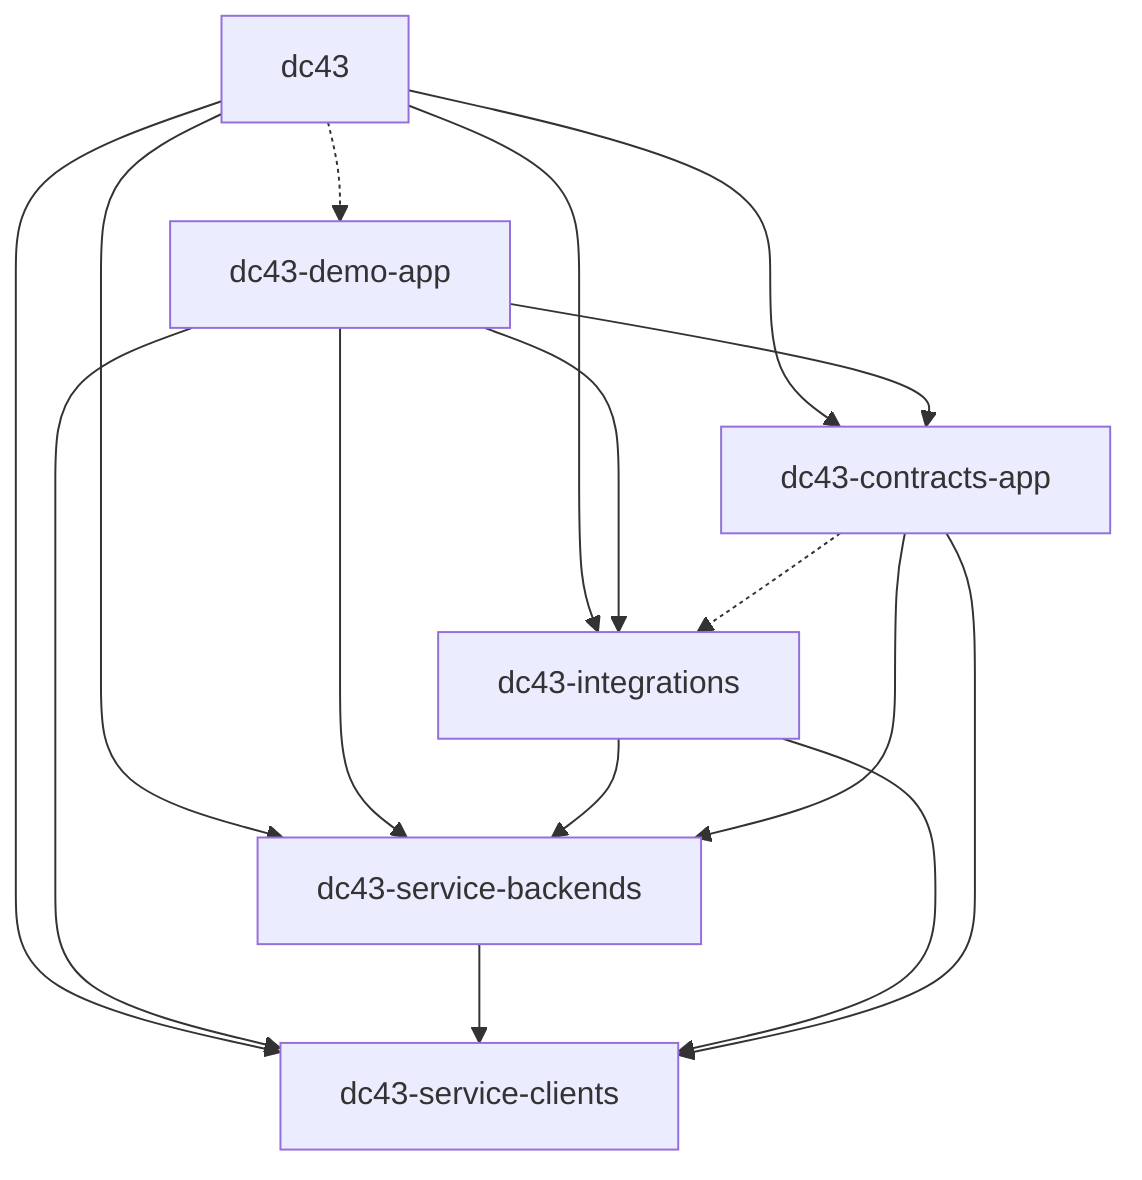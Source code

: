 graph TD
    dc43["dc43"]
    dc43_demo_app["dc43-demo-app"]
    dc43_service_clients["dc43-service-clients"]
    dc43_service_backends["dc43-service-backends"]
    dc43_integrations["dc43-integrations"]
    dc43_contracts_app["dc43-contracts-app"]
    dc43 --> dc43_contracts_app
    dc43 --> dc43_integrations
    dc43 --> dc43_service_backends
    dc43 --> dc43_service_clients
    dc43_demo_app --> dc43_contracts_app
    dc43_demo_app --> dc43_integrations
    dc43_demo_app --> dc43_service_backends
    dc43_demo_app --> dc43_service_clients
    dc43_service_backends --> dc43_service_clients
    dc43_integrations --> dc43_service_backends
    dc43_integrations --> dc43_service_clients
    dc43_contracts_app --> dc43_service_backends
    dc43_contracts_app --> dc43_service_clients
    dc43 -.-> dc43_demo_app
    dc43_contracts_app -.-> dc43_integrations
    %% Dashed arrows indicate optional extras